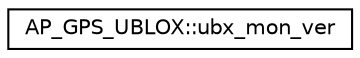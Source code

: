 digraph "Graphical Class Hierarchy"
{
 // INTERACTIVE_SVG=YES
  edge [fontname="Helvetica",fontsize="10",labelfontname="Helvetica",labelfontsize="10"];
  node [fontname="Helvetica",fontsize="10",shape=record];
  rankdir="LR";
  Node1 [label="AP_GPS_UBLOX::ubx_mon_ver",height=0.2,width=0.4,color="black", fillcolor="white", style="filled",URL="$structAP__GPS__UBLOX_1_1ubx__mon__ver.html"];
}

